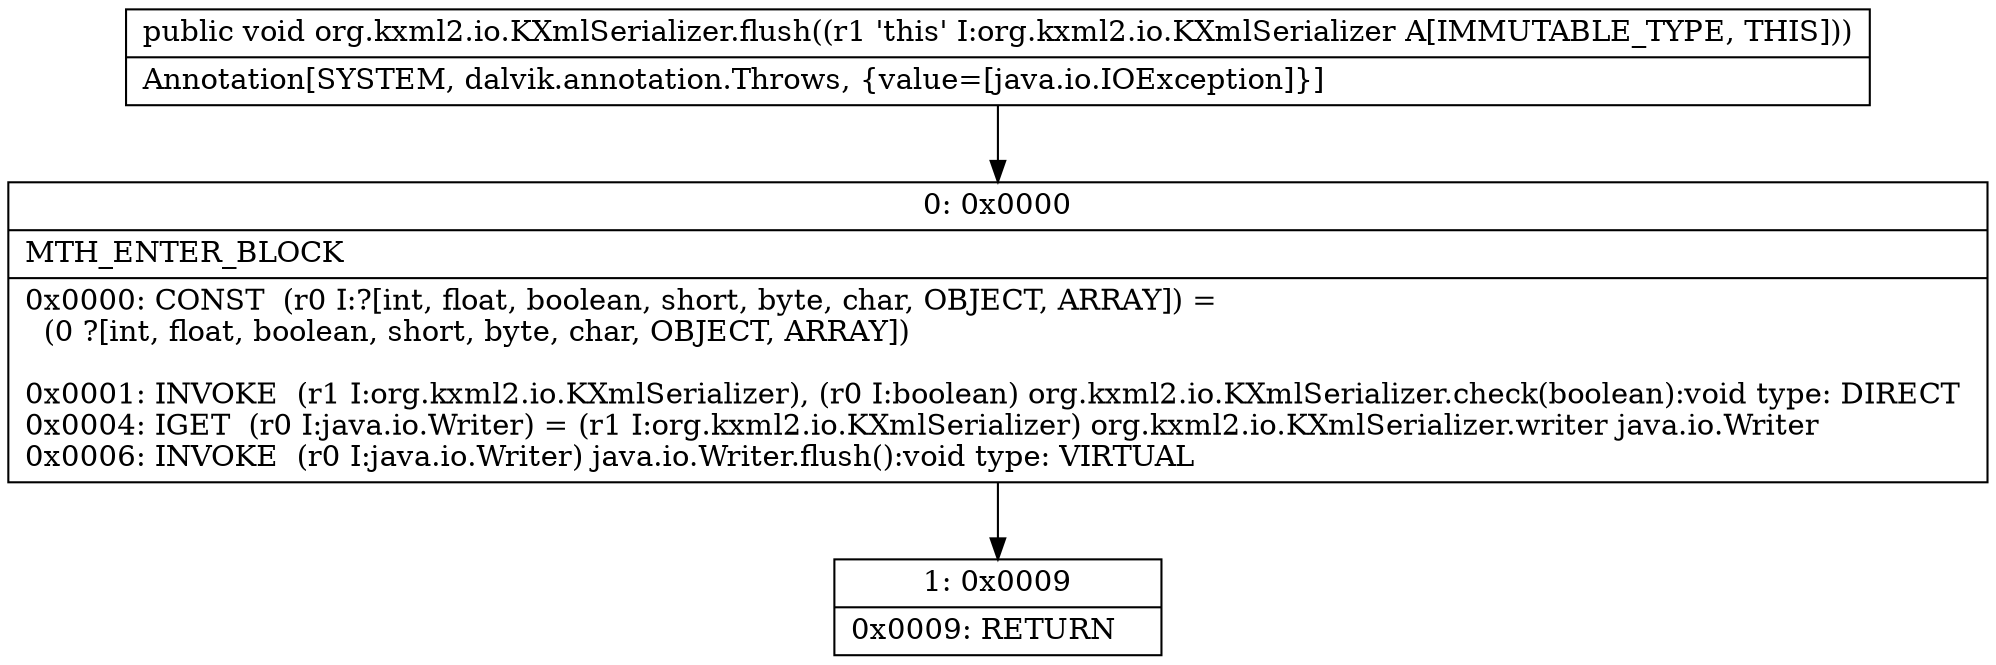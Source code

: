 digraph "CFG fororg.kxml2.io.KXmlSerializer.flush()V" {
Node_0 [shape=record,label="{0\:\ 0x0000|MTH_ENTER_BLOCK\l|0x0000: CONST  (r0 I:?[int, float, boolean, short, byte, char, OBJECT, ARRAY]) = \l  (0 ?[int, float, boolean, short, byte, char, OBJECT, ARRAY])\l \l0x0001: INVOKE  (r1 I:org.kxml2.io.KXmlSerializer), (r0 I:boolean) org.kxml2.io.KXmlSerializer.check(boolean):void type: DIRECT \l0x0004: IGET  (r0 I:java.io.Writer) = (r1 I:org.kxml2.io.KXmlSerializer) org.kxml2.io.KXmlSerializer.writer java.io.Writer \l0x0006: INVOKE  (r0 I:java.io.Writer) java.io.Writer.flush():void type: VIRTUAL \l}"];
Node_1 [shape=record,label="{1\:\ 0x0009|0x0009: RETURN   \l}"];
MethodNode[shape=record,label="{public void org.kxml2.io.KXmlSerializer.flush((r1 'this' I:org.kxml2.io.KXmlSerializer A[IMMUTABLE_TYPE, THIS]))  | Annotation[SYSTEM, dalvik.annotation.Throws, \{value=[java.io.IOException]\}]\l}"];
MethodNode -> Node_0;
Node_0 -> Node_1;
}

